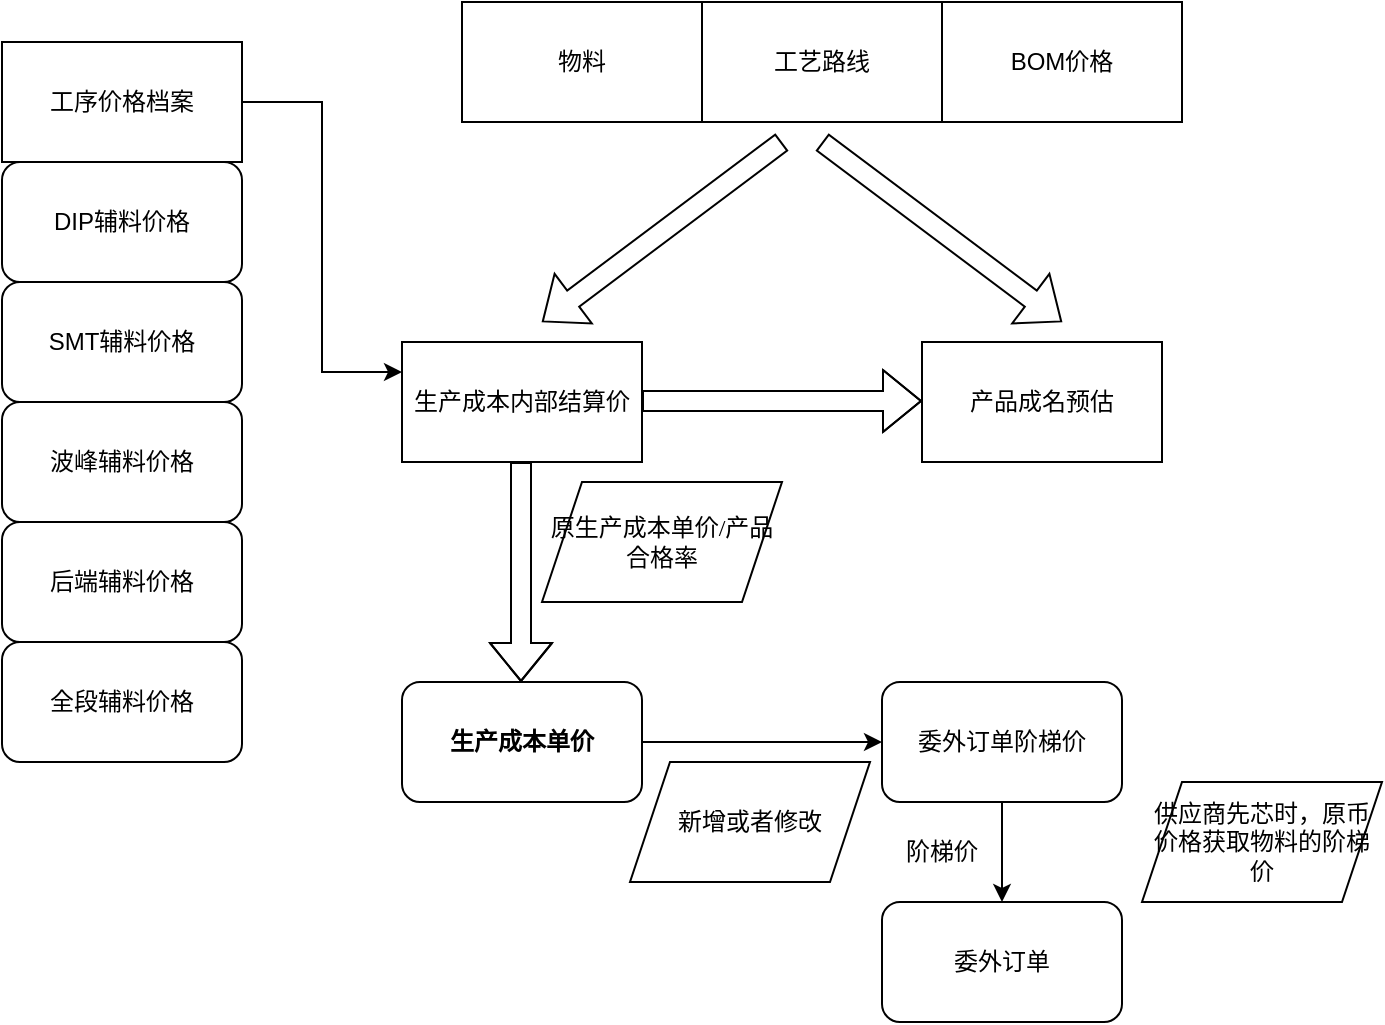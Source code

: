 <mxfile version="21.3.3" type="github">
  <diagram id="C5RBs43oDa-KdzZeNtuy" name="Page-1">
    <mxGraphModel dx="788" dy="581" grid="1" gridSize="10" guides="1" tooltips="1" connect="1" arrows="1" fold="1" page="1" pageScale="1" pageWidth="827" pageHeight="1169" math="0" shadow="0">
      <root>
        <mxCell id="WIyWlLk6GJQsqaUBKTNV-0" />
        <mxCell id="WIyWlLk6GJQsqaUBKTNV-1" parent="WIyWlLk6GJQsqaUBKTNV-0" />
        <mxCell id="87sOYWtt1EghXxEH-w2J-45" style="edgeStyle=orthogonalEdgeStyle;rounded=0;orthogonalLoop=1;jettySize=auto;html=1;entryX=0;entryY=0.25;entryDx=0;entryDy=0;" edge="1" parent="WIyWlLk6GJQsqaUBKTNV-1" source="87sOYWtt1EghXxEH-w2J-0" target="87sOYWtt1EghXxEH-w2J-2">
          <mxGeometry relative="1" as="geometry" />
        </mxCell>
        <mxCell id="87sOYWtt1EghXxEH-w2J-0" value="工序价格档案" style="rounded=0;whiteSpace=wrap;html=1;" vertex="1" parent="WIyWlLk6GJQsqaUBKTNV-1">
          <mxGeometry x="100" y="90" width="120" height="60" as="geometry" />
        </mxCell>
        <mxCell id="87sOYWtt1EghXxEH-w2J-19" value="" style="edgeStyle=orthogonalEdgeStyle;rounded=0;orthogonalLoop=1;jettySize=auto;html=1;" edge="1" parent="WIyWlLk6GJQsqaUBKTNV-1" source="87sOYWtt1EghXxEH-w2J-1" target="87sOYWtt1EghXxEH-w2J-18">
          <mxGeometry relative="1" as="geometry" />
        </mxCell>
        <mxCell id="87sOYWtt1EghXxEH-w2J-1" value="&lt;p class=&quot;MsoNormal&quot;&gt;&lt;b&gt;生产成本单价&lt;/b&gt;&lt;/p&gt;" style="rounded=1;whiteSpace=wrap;html=1;" vertex="1" parent="WIyWlLk6GJQsqaUBKTNV-1">
          <mxGeometry x="300" y="410" width="120" height="60" as="geometry" />
        </mxCell>
        <mxCell id="87sOYWtt1EghXxEH-w2J-2" value="生产成本内部结算价" style="rounded=0;whiteSpace=wrap;html=1;" vertex="1" parent="WIyWlLk6GJQsqaUBKTNV-1">
          <mxGeometry x="300" y="240" width="120" height="60" as="geometry" />
        </mxCell>
        <mxCell id="87sOYWtt1EghXxEH-w2J-10" value="物料" style="whiteSpace=wrap;html=1;" vertex="1" parent="WIyWlLk6GJQsqaUBKTNV-1">
          <mxGeometry x="330" y="70" width="120" height="60" as="geometry" />
        </mxCell>
        <mxCell id="87sOYWtt1EghXxEH-w2J-11" value="工艺路线" style="whiteSpace=wrap;html=1;" vertex="1" parent="WIyWlLk6GJQsqaUBKTNV-1">
          <mxGeometry x="450" y="70" width="120" height="60" as="geometry" />
        </mxCell>
        <mxCell id="87sOYWtt1EghXxEH-w2J-14" value="" style="shape=flexArrow;endArrow=classic;html=1;rounded=0;" edge="1" parent="WIyWlLk6GJQsqaUBKTNV-1">
          <mxGeometry width="50" height="50" relative="1" as="geometry">
            <mxPoint x="359.5" y="300" as="sourcePoint" />
            <mxPoint x="359.5" y="410" as="targetPoint" />
            <Array as="points">
              <mxPoint x="359.5" y="360" />
            </Array>
          </mxGeometry>
        </mxCell>
        <mxCell id="87sOYWtt1EghXxEH-w2J-15" value="&lt;p class=&quot;MsoNormal&quot;&gt;&lt;font face=&quot;宋体&quot;&gt;原生产成本单价&lt;/font&gt;&lt;font face=&quot;Calibri&quot;&gt;/&lt;/font&gt;&lt;font face=&quot;宋体&quot;&gt;产品合格率&lt;/font&gt;&lt;/p&gt;" style="shape=parallelogram;perimeter=parallelogramPerimeter;whiteSpace=wrap;html=1;fixedSize=1;" vertex="1" parent="WIyWlLk6GJQsqaUBKTNV-1">
          <mxGeometry x="370" y="310" width="120" height="60" as="geometry" />
        </mxCell>
        <mxCell id="87sOYWtt1EghXxEH-w2J-21" value="" style="edgeStyle=orthogonalEdgeStyle;rounded=0;orthogonalLoop=1;jettySize=auto;html=1;" edge="1" parent="WIyWlLk6GJQsqaUBKTNV-1" source="87sOYWtt1EghXxEH-w2J-18" target="87sOYWtt1EghXxEH-w2J-20">
          <mxGeometry relative="1" as="geometry" />
        </mxCell>
        <mxCell id="87sOYWtt1EghXxEH-w2J-18" value="委外订单阶梯价" style="whiteSpace=wrap;html=1;rounded=1;" vertex="1" parent="WIyWlLk6GJQsqaUBKTNV-1">
          <mxGeometry x="540" y="410" width="120" height="60" as="geometry" />
        </mxCell>
        <mxCell id="87sOYWtt1EghXxEH-w2J-20" value="委外订单" style="rounded=1;whiteSpace=wrap;html=1;" vertex="1" parent="WIyWlLk6GJQsqaUBKTNV-1">
          <mxGeometry x="540" y="520" width="120" height="60" as="geometry" />
        </mxCell>
        <mxCell id="87sOYWtt1EghXxEH-w2J-23" value="供应商先芯时，原币价格获取物料的阶梯价" style="shape=parallelogram;perimeter=parallelogramPerimeter;whiteSpace=wrap;html=1;fixedSize=1;" vertex="1" parent="WIyWlLk6GJQsqaUBKTNV-1">
          <mxGeometry x="670" y="460" width="120" height="60" as="geometry" />
        </mxCell>
        <mxCell id="87sOYWtt1EghXxEH-w2J-24" value="阶梯价" style="text;html=1;strokeColor=none;fillColor=none;align=center;verticalAlign=middle;whiteSpace=wrap;rounded=0;" vertex="1" parent="WIyWlLk6GJQsqaUBKTNV-1">
          <mxGeometry x="540" y="480" width="60" height="30" as="geometry" />
        </mxCell>
        <mxCell id="87sOYWtt1EghXxEH-w2J-27" value="新增或者修改" style="shape=parallelogram;perimeter=parallelogramPerimeter;whiteSpace=wrap;html=1;fixedSize=1;" vertex="1" parent="WIyWlLk6GJQsqaUBKTNV-1">
          <mxGeometry x="414" y="450" width="120" height="60" as="geometry" />
        </mxCell>
        <mxCell id="87sOYWtt1EghXxEH-w2J-28" value="" style="shape=flexArrow;endArrow=classic;html=1;rounded=0;" edge="1" parent="WIyWlLk6GJQsqaUBKTNV-1">
          <mxGeometry width="50" height="50" relative="1" as="geometry">
            <mxPoint x="420" y="269.5" as="sourcePoint" />
            <mxPoint x="560" y="269.5" as="targetPoint" />
            <Array as="points">
              <mxPoint x="480" y="269.5" />
            </Array>
          </mxGeometry>
        </mxCell>
        <mxCell id="87sOYWtt1EghXxEH-w2J-29" value="产品成名预估" style="rounded=0;whiteSpace=wrap;html=1;" vertex="1" parent="WIyWlLk6GJQsqaUBKTNV-1">
          <mxGeometry x="560" y="240" width="120" height="60" as="geometry" />
        </mxCell>
        <mxCell id="87sOYWtt1EghXxEH-w2J-31" value="BOM价格" style="rounded=0;whiteSpace=wrap;html=1;" vertex="1" parent="WIyWlLk6GJQsqaUBKTNV-1">
          <mxGeometry x="570" y="70" width="120" height="60" as="geometry" />
        </mxCell>
        <mxCell id="87sOYWtt1EghXxEH-w2J-33" value="SMT辅料价格" style="rounded=1;whiteSpace=wrap;html=1;" vertex="1" parent="WIyWlLk6GJQsqaUBKTNV-1">
          <mxGeometry x="100" y="210" width="120" height="60" as="geometry" />
        </mxCell>
        <mxCell id="87sOYWtt1EghXxEH-w2J-34" value="波峰辅料价格" style="rounded=1;whiteSpace=wrap;html=1;" vertex="1" parent="WIyWlLk6GJQsqaUBKTNV-1">
          <mxGeometry x="100" y="270" width="120" height="60" as="geometry" />
        </mxCell>
        <mxCell id="87sOYWtt1EghXxEH-w2J-35" value="后端辅料价格" style="rounded=1;whiteSpace=wrap;html=1;" vertex="1" parent="WIyWlLk6GJQsqaUBKTNV-1">
          <mxGeometry x="100" y="330" width="120" height="60" as="geometry" />
        </mxCell>
        <mxCell id="87sOYWtt1EghXxEH-w2J-36" value="全段辅料价格" style="rounded=1;whiteSpace=wrap;html=1;" vertex="1" parent="WIyWlLk6GJQsqaUBKTNV-1">
          <mxGeometry x="100" y="390" width="120" height="60" as="geometry" />
        </mxCell>
        <mxCell id="87sOYWtt1EghXxEH-w2J-37" value="DIP辅料价格" style="rounded=1;whiteSpace=wrap;html=1;" vertex="1" parent="WIyWlLk6GJQsqaUBKTNV-1">
          <mxGeometry x="100" y="150" width="120" height="60" as="geometry" />
        </mxCell>
        <mxCell id="87sOYWtt1EghXxEH-w2J-48" value="" style="shape=flexArrow;endArrow=classic;html=1;rounded=0;" edge="1" parent="WIyWlLk6GJQsqaUBKTNV-1">
          <mxGeometry width="50" height="50" relative="1" as="geometry">
            <mxPoint x="490" y="140" as="sourcePoint" />
            <mxPoint x="370" y="230" as="targetPoint" />
          </mxGeometry>
        </mxCell>
        <mxCell id="87sOYWtt1EghXxEH-w2J-50" value="" style="shape=flexArrow;endArrow=classic;html=1;rounded=0;" edge="1" parent="WIyWlLk6GJQsqaUBKTNV-1">
          <mxGeometry width="50" height="50" relative="1" as="geometry">
            <mxPoint x="510" y="140" as="sourcePoint" />
            <mxPoint x="630" y="230" as="targetPoint" />
          </mxGeometry>
        </mxCell>
      </root>
    </mxGraphModel>
  </diagram>
</mxfile>

